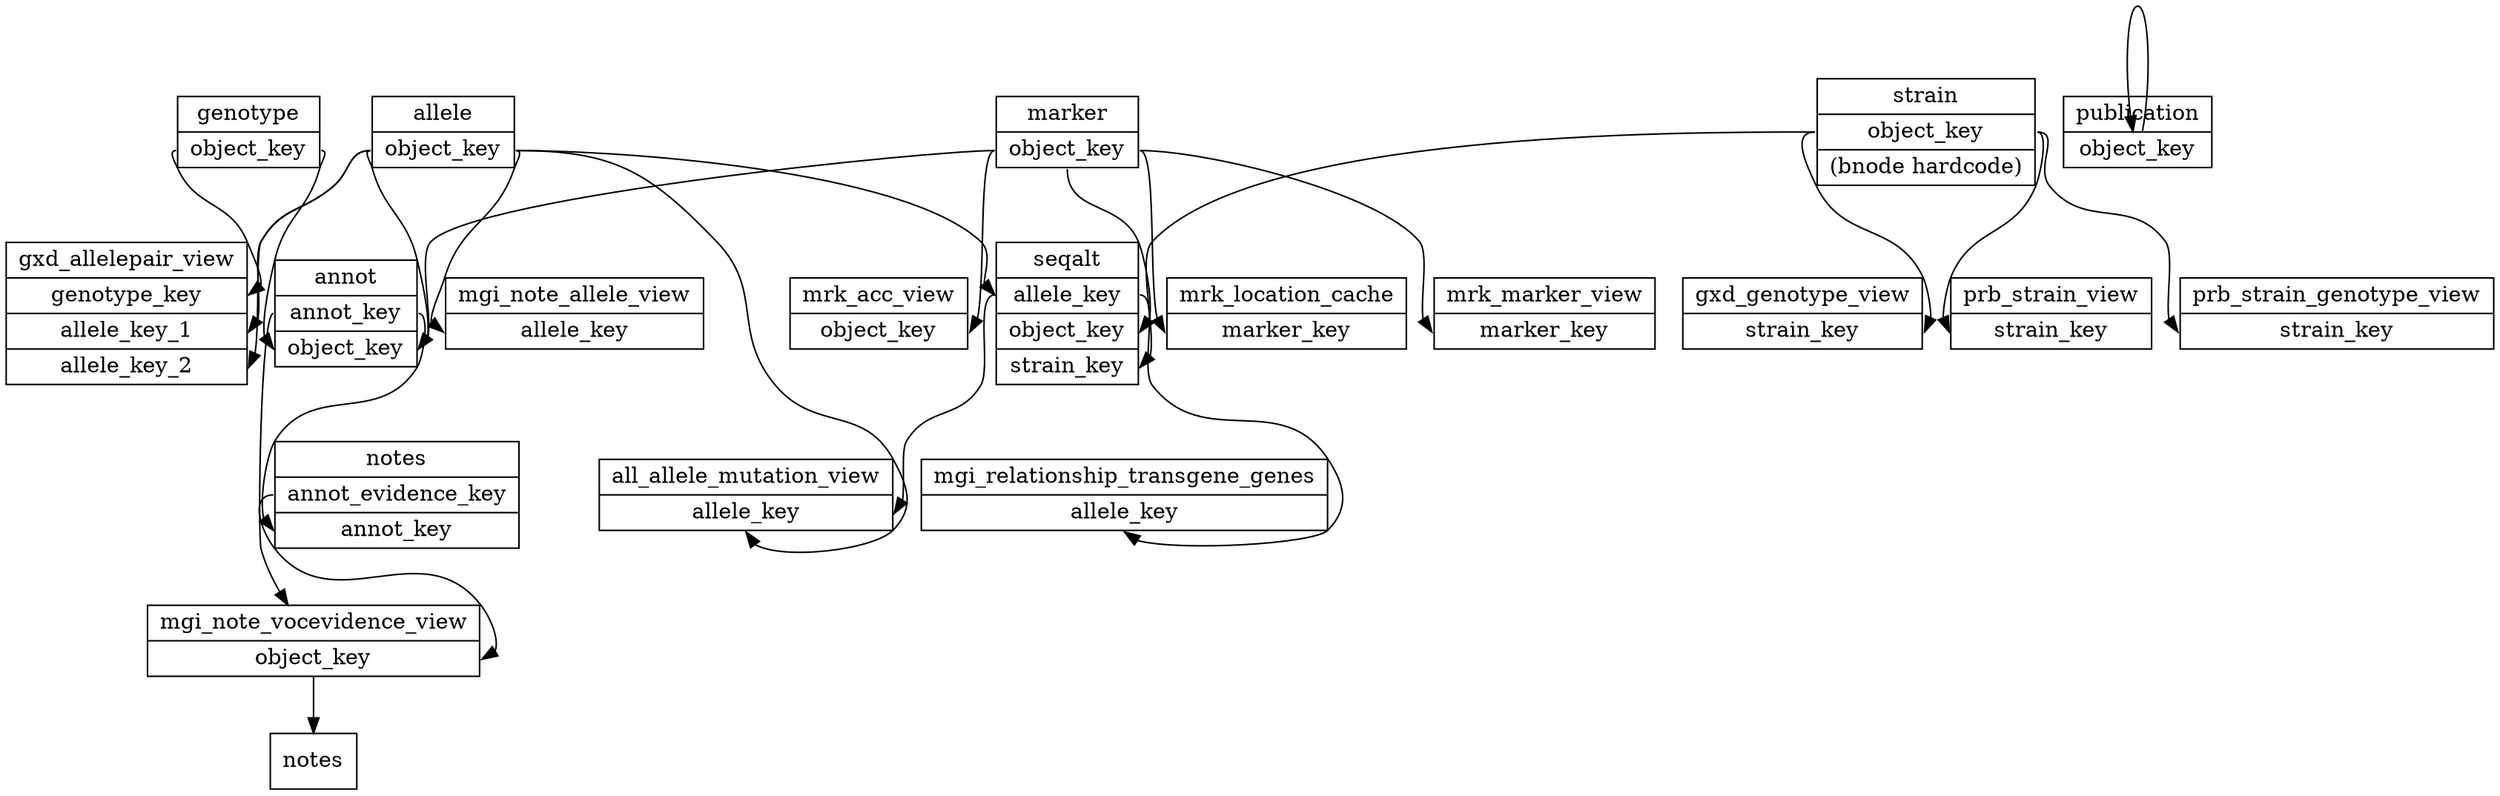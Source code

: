 digraph G { 
node[shape=record];
# rankdir="LR";

all_summary_view[label="{allele |<f0> object_key}"];
all_summary_view:f0 -> all_allele_view:f0;
all_summary_view:f0 -> gxd_allelepair_view:f1;
all_summary_view:f0 -> gxd_allelepair_view:f2;
all_summary_view:f0 -> all_allele_mutation_view:f0;
all_summary_view:f0 -> voc_annot_view:f1;
all_summary_view:f0 -> mgi_note_allele_view:f0;

mrk_summary_view[label="{marker |<f0> object_key}"];
mrk_summary_view:f0 -> all_allele_view:f1;
mrk_summary_view:f0 -> voc_annot_view:f1;
mrk_summary_view:f0 -> mrk_marker_view:f0;
mrk_summary_view:f0 -> mrk_acc_view:f0;
mrk_summary_view:f0 -> mrk_location_cache:f0;

bib_acc_view[label="{publication |<f0> object_key}"];
bib_acc_view:f0 -> bib_acc_view:f0;

prb_strain_acc_view[label="{strain |<f0> object_key | (bnode hardcode)}"];
prb_strain_acc_view:f0 -> gxd_genotype_view:f0;
prb_strain_acc_view:f0 -> all_allele_view:f2;
prb_strain_acc_view:f0 -> prb_strain_view:f0;
prb_strain_acc_view:f0 -> prb_strain_genotype_view:f0;

gxd_genotype_summary_view[label="{genotype |<f0> object_key}"];
gxd_genotype_summary_view:f0 -> gxd_allelepair_view:f0
gxd_genotype_summary_view:f0 -> voc_annot_view:f1

voc_annot_view[label="{annot |<f0> annot_key |<f1> object_key}"];
voc_annot_view:f0 -> evidence_view:f1;
voc_annot_view:f0 -> mgi_note_vocevidence_view ->  notes:object_key;

evidence_view[label="{notes |<f0>annot_evidence_key |<f1> annot_key}"];
evidence_view:f0 -> mgi_note_vocevidence_view:f0;


all_allele_view[label="{seqalt |<f0> allele_key |<f1> object_key |<f2> strain_key}"];
all_allele_view:f0 -> all_allele_mutation_view:f0;
all_allele_view:f0 -> mgi_relationship_transgene_genes:f0


gxd_allelepair_view[label="{gxd_allelepair_view |<f0> genotype_key |<f1> allele_key_1 |<f2> allele_key_2}"];
all_allele_mutation_view[label="{all_allele_mutation_view |<f0> allele_key}"];
mrk_marker_view[label="{mrk_marker_view |<f0> marker_key}"];
mrk_acc_view[label="{mrk_acc_view |<f0> object_key}"];
mrk_location_cache[label="{mrk_location_cache |<f0> marker_key}"];
gxd_genotype_view[label="{gxd_genotype_view |<f0> strain_key}"];
prb_strain_view[label="{prb_strain_view |<f0> strain_key}"];
prb_strain_genotype_view[label="{prb_strain_genotype_view |<f0> strain_key}"];
mgi_relationship_transgene_genes[label="{mgi_relationship_transgene_genes |<f0> allele_key}"];
mgi_note_vocevidence_view[label="{mgi_note_vocevidence_view| <f0> object_key}"];
mgi_note_allele_view[label="{mgi_note_allele_view |<f0> allele_key}"];
#[label="{|<f0> }"];

}
